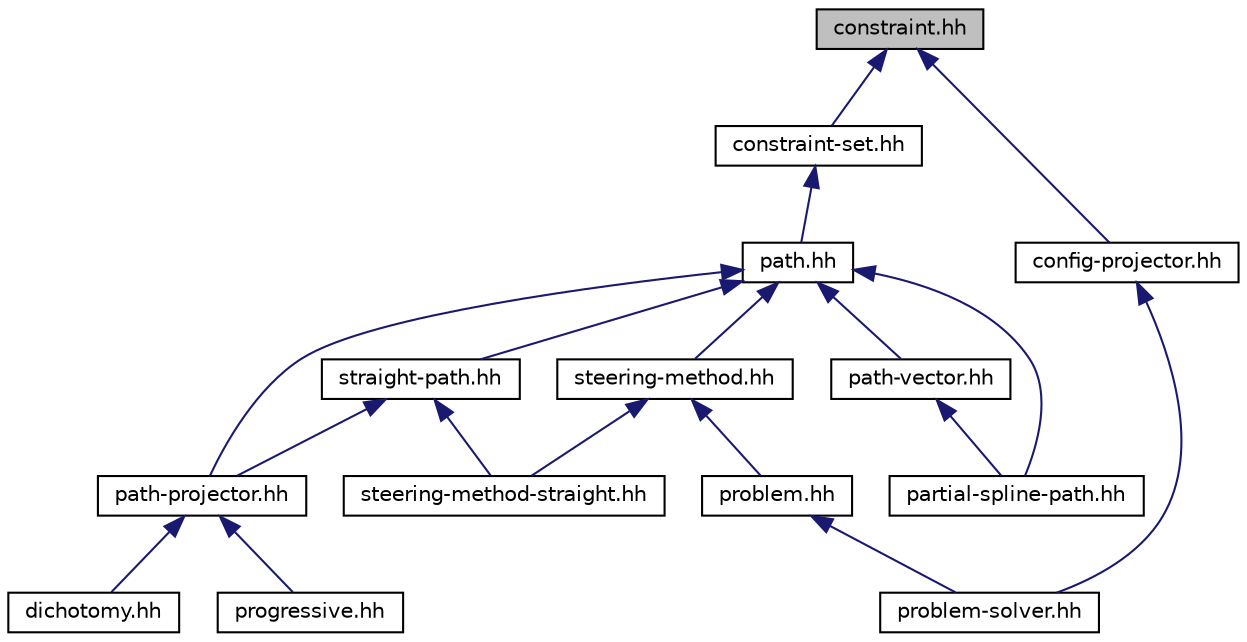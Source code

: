digraph "constraint.hh"
{
  edge [fontname="Helvetica",fontsize="10",labelfontname="Helvetica",labelfontsize="10"];
  node [fontname="Helvetica",fontsize="10",shape=record];
  Node1 [label="constraint.hh",height=0.2,width=0.4,color="black", fillcolor="grey75", style="filled" fontcolor="black"];
  Node1 -> Node2 [dir="back",color="midnightblue",fontsize="10",style="solid",fontname="Helvetica"];
  Node2 [label="config-projector.hh",height=0.2,width=0.4,color="black", fillcolor="white", style="filled",URL="$a00061.html"];
  Node2 -> Node3 [dir="back",color="midnightblue",fontsize="10",style="solid",fontname="Helvetica"];
  Node3 [label="problem-solver.hh",height=0.2,width=0.4,color="black", fillcolor="white", style="filled",URL="$a00093.html"];
  Node1 -> Node4 [dir="back",color="midnightblue",fontsize="10",style="solid",fontname="Helvetica"];
  Node4 [label="constraint-set.hh",height=0.2,width=0.4,color="black", fillcolor="white", style="filled",URL="$a00066.html"];
  Node4 -> Node5 [dir="back",color="midnightblue",fontsize="10",style="solid",fontname="Helvetica"];
  Node5 [label="path.hh",height=0.2,width=0.4,color="black", fillcolor="white", style="filled",URL="$a00091.html"];
  Node5 -> Node6 [dir="back",color="midnightblue",fontsize="10",style="solid",fontname="Helvetica"];
  Node6 [label="partial-spline-path.hh",height=0.2,width=0.4,color="black", fillcolor="white", style="filled",URL="$a00083.html"];
  Node5 -> Node7 [dir="back",color="midnightblue",fontsize="10",style="solid",fontname="Helvetica"];
  Node7 [label="path-vector.hh",height=0.2,width=0.4,color="black", fillcolor="white", style="filled",URL="$a00090.html"];
  Node7 -> Node6 [dir="back",color="midnightblue",fontsize="10",style="solid",fontname="Helvetica"];
  Node5 -> Node8 [dir="back",color="midnightblue",fontsize="10",style="solid",fontname="Helvetica"];
  Node8 [label="path-projector.hh",height=0.2,width=0.4,color="black", fillcolor="white", style="filled",URL="$a00087.html"];
  Node8 -> Node9 [dir="back",color="midnightblue",fontsize="10",style="solid",fontname="Helvetica"];
  Node9 [label="dichotomy.hh",height=0.2,width=0.4,color="black", fillcolor="white", style="filled",URL="$a00070.html"];
  Node8 -> Node10 [dir="back",color="midnightblue",fontsize="10",style="solid",fontname="Helvetica"];
  Node10 [label="progressive.hh",height=0.2,width=0.4,color="black", fillcolor="white", style="filled",URL="$a00096.html"];
  Node5 -> Node11 [dir="back",color="midnightblue",fontsize="10",style="solid",fontname="Helvetica"];
  Node11 [label="straight-path.hh",height=0.2,width=0.4,color="black", fillcolor="white", style="filled",URL="$a00101.html"];
  Node11 -> Node8 [dir="back",color="midnightblue",fontsize="10",style="solid",fontname="Helvetica"];
  Node11 -> Node12 [dir="back",color="midnightblue",fontsize="10",style="solid",fontname="Helvetica"];
  Node12 [label="steering-method-straight.hh",height=0.2,width=0.4,color="black", fillcolor="white", style="filled",URL="$a00099.html"];
  Node5 -> Node13 [dir="back",color="midnightblue",fontsize="10",style="solid",fontname="Helvetica"];
  Node13 [label="steering-method.hh",height=0.2,width=0.4,color="black", fillcolor="white", style="filled",URL="$a00100.html"];
  Node13 -> Node14 [dir="back",color="midnightblue",fontsize="10",style="solid",fontname="Helvetica"];
  Node14 [label="problem.hh",height=0.2,width=0.4,color="black", fillcolor="white", style="filled",URL="$a00094.html"];
  Node14 -> Node3 [dir="back",color="midnightblue",fontsize="10",style="solid",fontname="Helvetica"];
  Node13 -> Node12 [dir="back",color="midnightblue",fontsize="10",style="solid",fontname="Helvetica"];
}
